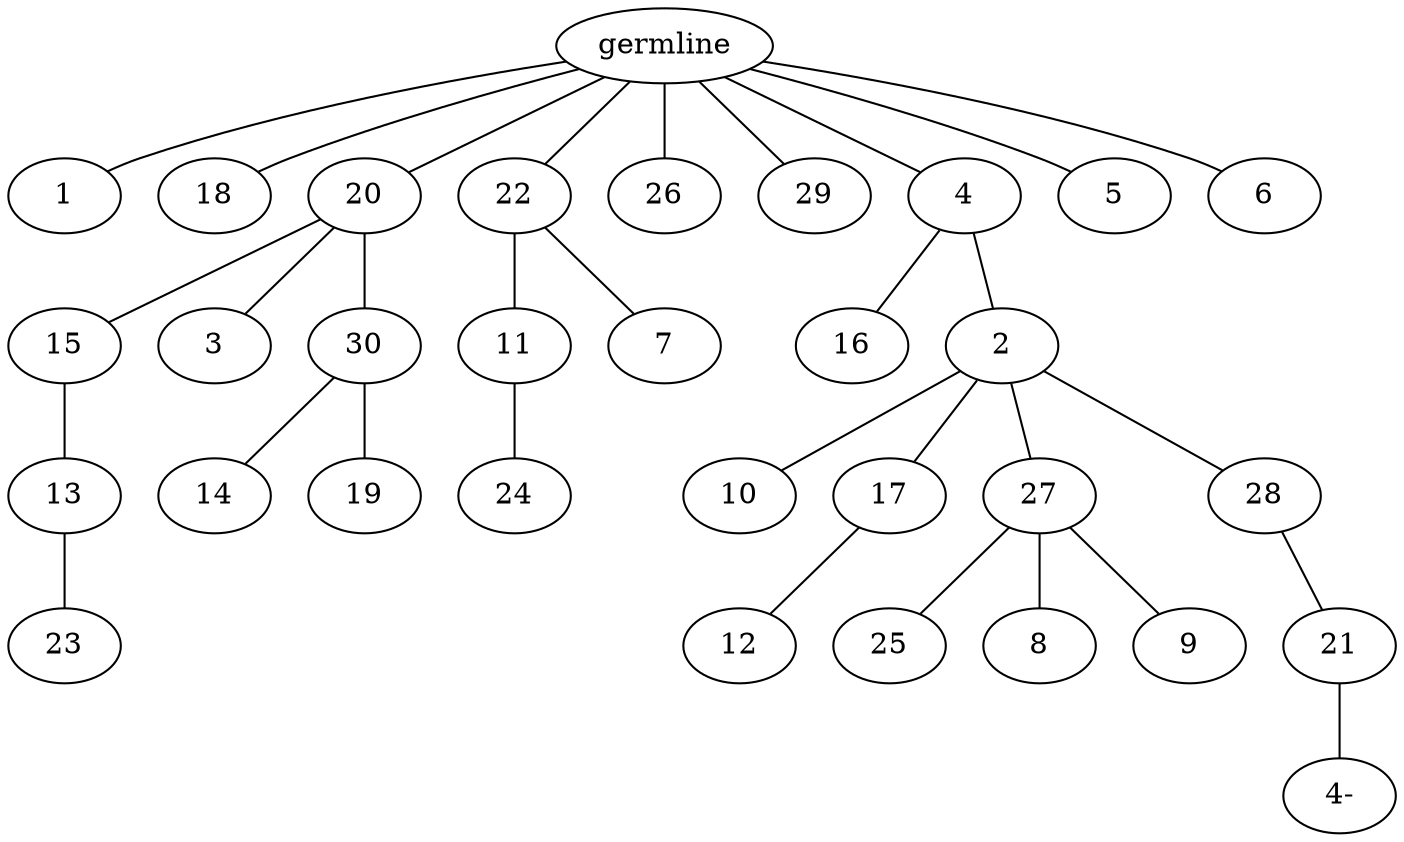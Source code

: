 graph tree {
    "140617782324384" [label="germline"];
    "140617782480560" [label="1"];
    "140617782477968" [label="18"];
    "140617782477536" [label="20"];
    "140617782478544" [label="15"];
    "140617782522784" [label="13"];
    "140617782524224" [label="23"];
    "140617782478592" [label="3"];
    "140617782477152" [label="30"];
    "140617782522112" [label="14"];
    "140617782522160" [label="19"];
    "140617782478928" [label="22"];
    "140617782525088" [label="11"];
    "140617782522352" [label="24"];
    "140617782523024" [label="7"];
    "140617782477248" [label="26"];
    "140617782477584" [label="29"];
    "140617782476960" [label="4"];
    "140617782522496" [label="16"];
    "140617782522928" [label="2"];
    "140617782521920" [label="10"];
    "140617782522208" [label="17"];
    "140617782059360" [label="12"];
    "140617782523408" [label="27"];
    "140617782060944" [label="25"];
    "140617782060704" [label="8"];
    "140617782060320" [label="9"];
    "140617782523456" [label="28"];
    "140617782060224" [label="21"];
    "140617782030192" [label="4-"];
    "140617782523120" [label="5"];
    "140617782522640" [label="6"];
    "140617782324384" -- "140617782480560";
    "140617782324384" -- "140617782477968";
    "140617782324384" -- "140617782477536";
    "140617782324384" -- "140617782478928";
    "140617782324384" -- "140617782477248";
    "140617782324384" -- "140617782477584";
    "140617782324384" -- "140617782476960";
    "140617782324384" -- "140617782523120";
    "140617782324384" -- "140617782522640";
    "140617782477536" -- "140617782478544";
    "140617782477536" -- "140617782478592";
    "140617782477536" -- "140617782477152";
    "140617782478544" -- "140617782522784";
    "140617782522784" -- "140617782524224";
    "140617782477152" -- "140617782522112";
    "140617782477152" -- "140617782522160";
    "140617782478928" -- "140617782525088";
    "140617782478928" -- "140617782523024";
    "140617782525088" -- "140617782522352";
    "140617782476960" -- "140617782522496";
    "140617782476960" -- "140617782522928";
    "140617782522928" -- "140617782521920";
    "140617782522928" -- "140617782522208";
    "140617782522928" -- "140617782523408";
    "140617782522928" -- "140617782523456";
    "140617782522208" -- "140617782059360";
    "140617782523408" -- "140617782060944";
    "140617782523408" -- "140617782060704";
    "140617782523408" -- "140617782060320";
    "140617782523456" -- "140617782060224";
    "140617782060224" -- "140617782030192";
}

